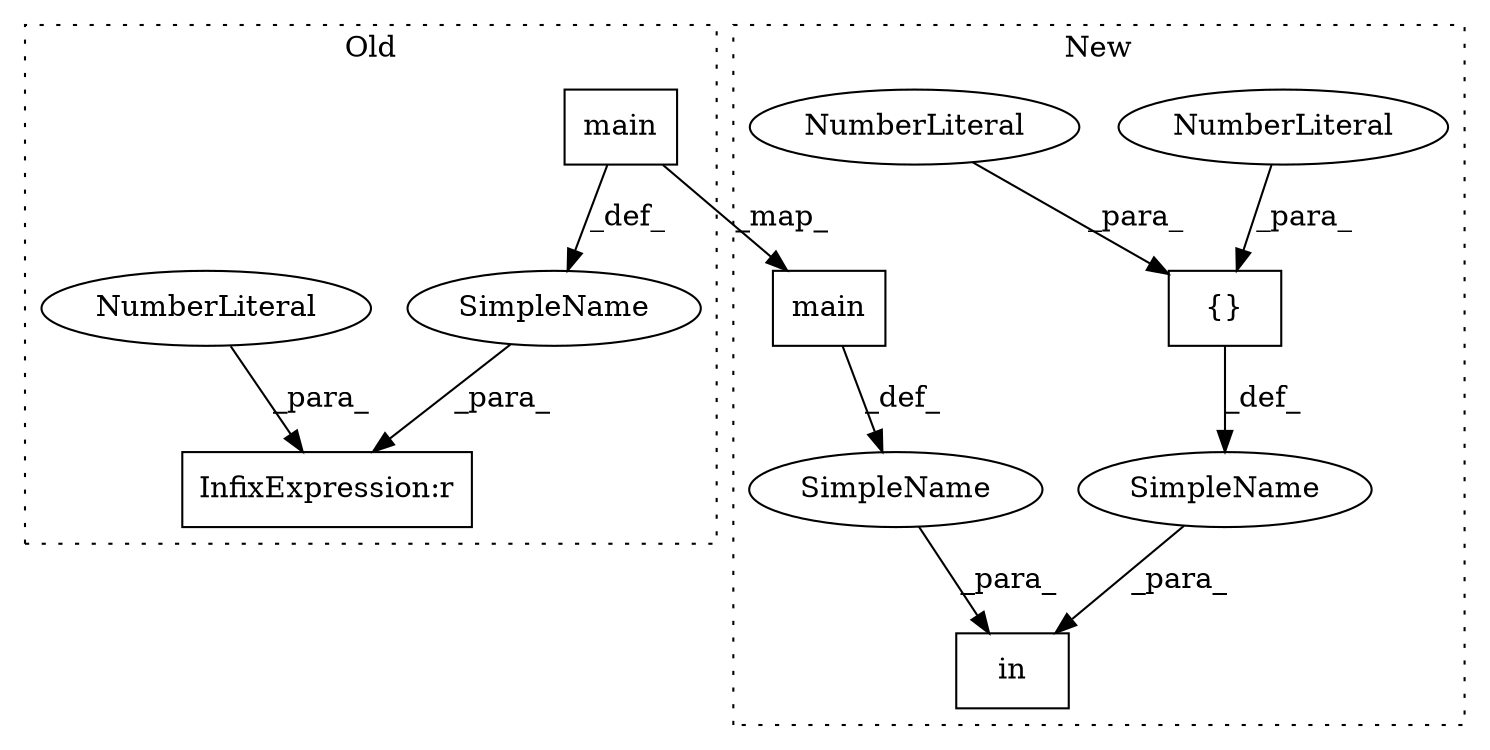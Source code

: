digraph G {
subgraph cluster0 {
1 [label="main" a="32" s="13531,13581" l="5,1" shape="box"];
9 [label="SimpleName" a="42" s="" l="" shape="ellipse"];
10 [label="InfixExpression:r" a="27" s="13582" l="4" shape="box"];
11 [label="NumberLiteral" a="34" s="13586" l="1" shape="ellipse"];
label = "Old";
style="dotted";
}
subgraph cluster1 {
2 [label="main" a="32" s="13606,13656" l="5,1" shape="box"];
3 [label="in" a="105" s="13599" l="76" shape="box"];
4 [label="{}" a="4" s="13670,13674" l="1,1" shape="box"];
5 [label="NumberLiteral" a="34" s="13673" l="1" shape="ellipse"];
6 [label="NumberLiteral" a="34" s="13671" l="1" shape="ellipse"];
7 [label="SimpleName" a="42" s="" l="" shape="ellipse"];
8 [label="SimpleName" a="42" s="" l="" shape="ellipse"];
label = "New";
style="dotted";
}
1 -> 2 [label="_map_"];
1 -> 9 [label="_def_"];
2 -> 7 [label="_def_"];
4 -> 8 [label="_def_"];
5 -> 4 [label="_para_"];
6 -> 4 [label="_para_"];
7 -> 3 [label="_para_"];
8 -> 3 [label="_para_"];
9 -> 10 [label="_para_"];
11 -> 10 [label="_para_"];
}